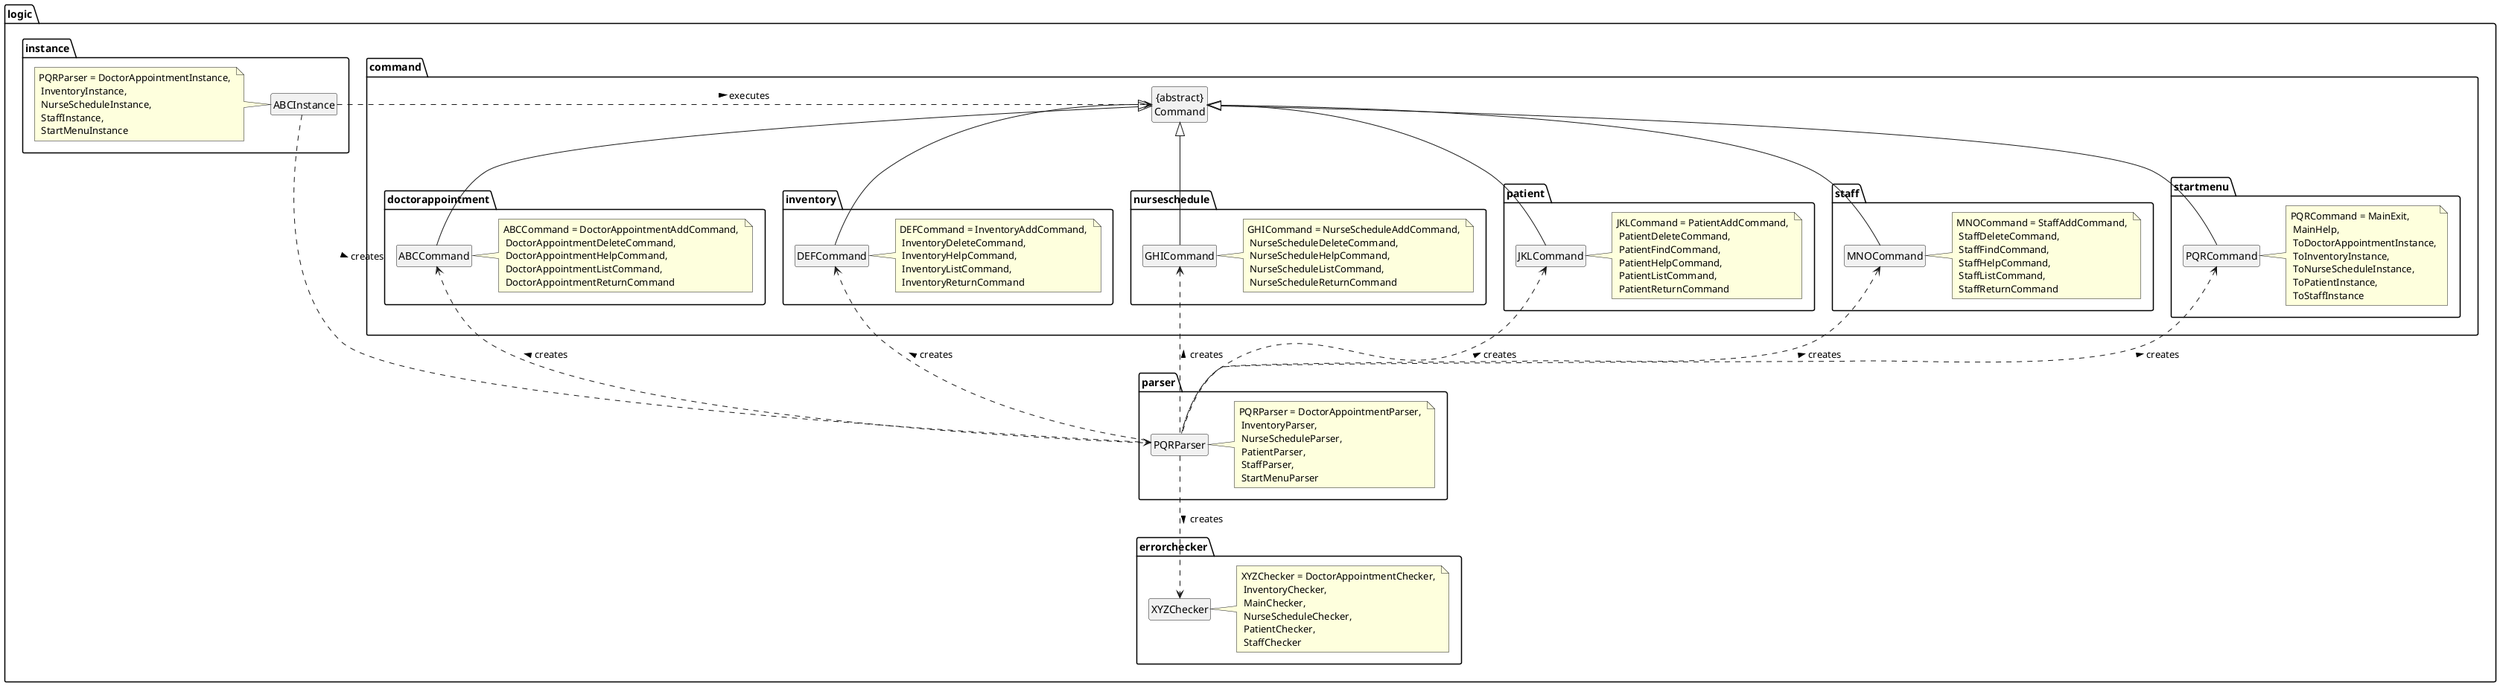 @startuml

hide members
hide circle
skinparam classAttributeIconSize 0
package logic{
package command{
Class "{abstract}\nCommand" as Command
package doctorappointment {
Command <|-- ABCCommand
note right: ABCCommand = DoctorAppointmentAddCommand, \n DoctorAppointmentDeleteCommand,\n DoctorAppointmentHelpCommand,\n DoctorAppointmentListCommand, \n DoctorAppointmentReturnCommand
}
package inventory {
Command <|-- DEFCommand
note right: DEFCommand = InventoryAddCommand, \n InventoryDeleteCommand,\n InventoryHelpCommand,\n InventoryListCommand, \n InventoryReturnCommand
}
package nurseschedule {
Command <|-- GHICommand
note right: GHICommand = NurseScheduleAddCommand, \n NurseScheduleDeleteCommand,\n NurseScheduleHelpCommand,\n NurseScheduleListCommand, \n NurseScheduleReturnCommand
}
package patient {
Command <|-- JKLCommand
note right: JKLCommand = PatientAddCommand, \n PatientDeleteCommand, \n PatientFindCommand, \n PatientHelpCommand,\n PatientListCommand, \n PatientReturnCommand
}
package staff {
Command <|-- MNOCommand
note right: MNOCommand = StaffAddCommand, \n StaffDeleteCommand, \n StaffFindCommand, \n StaffHelpCommand,\n StaffListCommand, \n StaffReturnCommand
}
package startmenu {
Command <|-- PQRCommand
note right: PQRCommand = MainExit, \n MainHelp,\n ToDoctorAppointmentInstance,\n ToInventoryInstance, \n ToNurseScheduleInstance, \n ToPatientInstance, \n ToStaffInstance
}
}
package errorchecker{
Class XYZChecker
note right: XYZChecker = DoctorAppointmentChecker, \n InventoryChecker, \n MainChecker, \n NurseScheduleChecker, \n PatientChecker, \n StaffChecker
}

package parser{
Class PQRParser
note right: PQRParser = DoctorAppointmentParser, \n InventoryParser, \n NurseScheduleParser, \n PatientParser, \n StaffParser, \n StartMenuParser
PQRParser .down.> XYZChecker : creates >
PQRParser .up.> ABCCommand : creates >
PQRParser .up.> DEFCommand : creates >
PQRParser .up.> GHICommand : creates >
PQRParser .up.> JKLCommand : creates >
PQRParser .up.> MNOCommand : creates >
PQRParser .up.> PQRCommand : creates >
}

package instance {
Class ABCInstance
note left: PQRParser = DoctorAppointmentInstance, \n InventoryInstance, \n NurseScheduleInstance, \n StaffInstance, \n StartMenuInstance
ABCInstance .RIGHT.> PQRParser : creates >
ABCInstance .RIGHT.> Command : executes >
}

}

@enduml